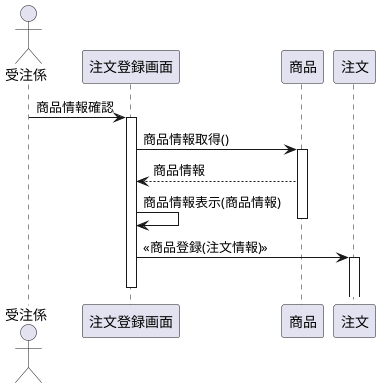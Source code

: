 @startuml 演習4-4
actor 受注係
受注係->注文登録画面: 商品情報確認
activate 注文登録画面
注文登録画面->商品: 商品情報取得()
activate 商品
商品-->注文登録画面: 商品情報
注文登録画面->注文登録画面: 商品情報表示(商品情報)
deactivate 商品
注文登録画面->注文: <<商品登録(注文情報)>>
activate 注文
deactivate 注文登録画面
@enduml